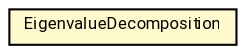 #!/usr/local/bin/dot
#
# Class diagram 
# Generated by UMLGraph version R5_7_2-60-g0e99a6 (http://www.spinellis.gr/umlgraph/)
#

digraph G {
	graph [fontnames="svg"]
	edge [fontname="Roboto",fontsize=7,labelfontname="Roboto",labelfontsize=7,color="black"];
	node [fontname="Roboto",fontcolor="black",fontsize=8,shape=plaintext,margin=0,width=0,height=0];
	nodesep=0.15;
	ranksep=0.25;
	rankdir=LR;
	// de.lmu.ifi.dbs.elki.math.linearalgebra.EigenvalueDecomposition
	c3805953 [label=<<table title="de.lmu.ifi.dbs.elki.math.linearalgebra.EigenvalueDecomposition" border="0" cellborder="1" cellspacing="0" cellpadding="2" bgcolor="lemonChiffon" href="EigenvalueDecomposition.html" target="_parent">
		<tr><td><table border="0" cellspacing="0" cellpadding="1">
		<tr><td align="center" balign="center"> <font face="Roboto">EigenvalueDecomposition</font> </td></tr>
		</table></td></tr>
		</table>>, URL="EigenvalueDecomposition.html"];
}

